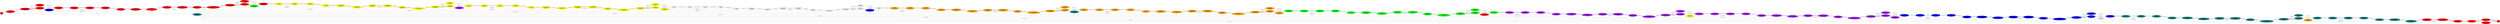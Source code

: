 graph {
rankdir=LR
input[label="input\n0.0ms\n0.0MB", style=filled, fillcolor="red"]
Embedding[label="Embedding\n0.0591255683898925ms\n63.2894140625MB", style=filled, fillcolor="red"]
Interpolation[label="Interpolation\n0.3499838256835937ms\n356.6064453125MB", style=filled, fillcolor="teal"]
layer_0_Layer_Norm_Before[label="layer_0_Layer_Norm_Before\n0.0013888319730758ms\n9.9697265625MB", style=filled, fillcolor="red"]
layer_0_Query[label="layer_0_Query\n0.017407808303833ms\n32.2529296875MB", style=filled, fillcolor="red"]
layer_0_Key[label="layer_0_Key\n0.0174861125946044ms\n22.2529296875MB", style=filled, fillcolor="red"]
layer_0_Value[label="layer_0_Value\n0.0175713920593261ms\n2.2529296875MB", style=filled, fillcolor="blue"]
layer_0_mul[label="layer_0_mul\n0.0886661758422851ms\n498.0MB", style=filled, fillcolor="red"]
layer_0_div[label="layer_0_div\n0.0306631355285644ms\n520.0MB", style=filled, fillcolor="red"]
layer_0_softmax[label="layer_0_softmax\n0.0729486083984375ms\n0.0MB", style=filled, fillcolor="red"]
layer_0_dropout[label="layer_0_dropout\n0.0002360640019178ms\n0.0MB", style=filled, fillcolor="red"]
layer_0_context[label="layer_0_context\n0.071616096496582ms\n20.0MB", style=filled, fillcolor="red"]
layer_0_Self_Attention_Output[label="layer_0_Self_Attention_Output\n0.0174694080352783ms\n2.2529296875MB", style=filled, fillcolor="red"]
layer_0_Residual_Connection_1[label="layer_0_Residual_Connection_1\n0.0009760000109672ms\n0.0MB", style=filled, fillcolor="red"]
layer_0_Layer_Norm_After[label="layer_0_Layer_Norm_After\n0.001277536034584ms\n20.005859375MB", style=filled, fillcolor="red"]
layer_0_Intermediate_Forward[label="layer_0_Intermediate_Forward\n0.0710443801879882ms\n79.01171875MB", style=filled, fillcolor="red"]
layer_0_Output[label="layer_0_Output\n0.0663336944580078ms\n9.0029296875MB", style=filled, fillcolor="red"]
layer_0_add_mid_position_embedding[label="layer_0_add_mid_position_embedding\n0.0011334079504013ms\n0.0MB", style=filled, fillcolor="red"]
layer_1_Layer_Norm_Before[label="layer_1_Layer_Norm_Before\n0.0012726720571517ms\n9.9697265625MB", style=filled, fillcolor="red"]
layer_1_Query[label="layer_1_Query\n0.0173951034545898ms\n2.2529296875MB", style=filled, fillcolor="red"]
layer_1_Key[label="layer_1_Key\n0.0173921928405761ms\n2.2529296875MB", style=filled, fillcolor="red"]
layer_1_Value[label="layer_1_Value\n0.0175674877166748ms\n2.2529296875MB", style=filled, fillcolor="green"]
layer_1_mul[label="layer_1_mul\n0.0886295394897461ms\n520.0MB", style=filled, fillcolor="red"]
layer_1_div[label="layer_1_div\n0.0309485111236572ms\n520.0MB", style=filled, fillcolor="yellow"]
layer_1_softmax[label="layer_1_softmax\n0.0737866897583007ms\n0.0MB", style=filled, fillcolor="yellow"]
layer_1_dropout[label="layer_1_dropout\n0.0002544000148773ms\n0.0MB", style=filled, fillcolor="yellow"]
layer_1_context[label="layer_1_context\n0.0716388778686523ms\n0.0MB", style=filled, fillcolor="yellow"]
layer_1_Self_Attention_Output[label="layer_1_Self_Attention_Output\n0.017569631576538ms\n2.2529296875MB", style=filled, fillcolor="yellow"]
layer_1_Residual_Connection_1[label="layer_1_Residual_Connection_1\n0.0009826560020446ms\n0.0MB", style=filled, fillcolor="yellow"]
layer_1_Layer_Norm_After[label="layer_1_Layer_Norm_After\n0.00129350399971ms\n20.005859375MB", style=filled, fillcolor="yellow"]
layer_1_Intermediate_Forward[label="layer_1_Intermediate_Forward\n0.0713328628540039ms\n79.01171875MB", style=filled, fillcolor="yellow"]
layer_1_Output[label="layer_1_Output\n0.0663014068603515ms\n9.0029296875MB", style=filled, fillcolor="yellow"]
layer_1_add_mid_position_embedding[label="layer_1_add_mid_position_embedding\n0.0010042560100555ms\n0.0MB", style=filled, fillcolor="yellow"]
layer_2_Layer_Norm_Before[label="layer_2_Layer_Norm_Before\n0.0012788800001144ms\n9.9697265625MB", style=filled, fillcolor="yellow"]
layer_2_Query[label="layer_2_Query\n0.0174085445404052ms\n2.2529296875MB", style=filled, fillcolor="yellow"]
layer_2_Key[label="layer_2_Key\n0.0174292163848876ms\n2.2529296875MB", style=filled, fillcolor="yellow"]
layer_2_Value[label="layer_2_Value\n0.0176383686065673ms\n2.2529296875MB", style=filled, fillcolor="purple"]
layer_2_mul[label="layer_2_mul\n0.0887524795532226ms\n520.0MB", style=filled, fillcolor="yellow"]
layer_2_div[label="layer_2_div\n0.0306796169281005ms\n520.0MB", style=filled, fillcolor="yellow"]
layer_2_softmax[label="layer_2_softmax\n0.0785274276733398ms\n0.0MB", style=filled, fillcolor="yellow"]
layer_2_dropout[label="layer_2_dropout\n0.0002184000015258ms\n0.0MB", style=filled, fillcolor="yellow"]
layer_2_context[label="layer_2_context\n0.0714793243408203ms\n0.0MB", style=filled, fillcolor="yellow"]
layer_2_Self_Attention_Output[label="layer_2_Self_Attention_Output\n0.0174848957061767ms\n2.2529296875MB", style=filled, fillcolor="yellow"]
layer_2_Residual_Connection_1[label="layer_2_Residual_Connection_1\n0.0009009919762611ms\n0.0MB", style=filled, fillcolor="yellow"]
layer_2_Layer_Norm_After[label="layer_2_Layer_Norm_After\n0.001293280005455ms\n20.005859375MB", style=filled, fillcolor="yellow"]
layer_2_Intermediate_Forward[label="layer_2_Intermediate_Forward\n0.0711373748779296ms\n79.01171875MB", style=filled, fillcolor="yellow"]
layer_2_Output[label="layer_2_Output\n0.0665122528076171ms\n9.0029296875MB", style=filled, fillcolor="yellow"]
layer_2_add_mid_position_embedding[label="layer_2_add_mid_position_embedding\n0.0010370880365371ms\n0.0MB", style=filled, fillcolor="yellow"]
layer_3_Layer_Norm_Before[label="layer_3_Layer_Norm_Before\n0.0012692799568176ms\n9.9697265625MB", style=filled, fillcolor="yellow"]
layer_3_Query[label="layer_3_Query\n0.0174040641784667ms\n2.2529296875MB", style=filled, fillcolor="yellow"]
layer_3_Key[label="layer_3_Key\n0.0172205448150634ms\n2.2529296875MB", style=filled, fillcolor="yellow"]
layer_3_Value[label="layer_3_Value\n0.0174156799316406ms\n2.2529296875MB", style=filled, fillcolor="yellow"]
layer_3_mul[label="layer_3_mul\n0.0886342086791992ms\n520.0MB", style=filled, fillcolor="white"]
layer_3_div[label="layer_3_div\n0.0307881603240966ms\n520.0MB", style=filled, fillcolor="white"]
layer_3_softmax[label="layer_3_softmax\n0.0733571166992187ms\n0.0MB", style=filled, fillcolor="white"]
layer_3_dropout[label="layer_3_dropout\n0.0002348800003528ms\n0.0MB", style=filled, fillcolor="white"]
layer_3_context[label="layer_3_context\n0.0716192626953125ms\n0.0MB", style=filled, fillcolor="white"]
layer_3_Self_Attention_Output[label="layer_3_Self_Attention_Output\n0.017538272857666ms\n2.2529296875MB", style=filled, fillcolor="white"]
layer_3_Residual_Connection_1[label="layer_3_Residual_Connection_1\n0.0009889280200004ms\n0.0MB", style=filled, fillcolor="white"]
layer_3_Layer_Norm_After[label="layer_3_Layer_Norm_After\n0.0013086719512939ms\n20.005859375MB", style=filled, fillcolor="white"]
layer_3_Intermediate_Forward[label="layer_3_Intermediate_Forward\n0.0710487060546875ms\n79.01171875MB", style=filled, fillcolor="white"]
layer_3_Output[label="layer_3_Output\n0.0662656936645507ms\n9.0029296875MB", style=filled, fillcolor="white"]
layer_3_add_mid_position_embedding[label="layer_3_add_mid_position_embedding\n0.001039999961853ms\n0.0MB", style=filled, fillcolor="white"]
layer_4_Layer_Norm_Before[label="layer_4_Layer_Norm_Before\n0.0012862720489501ms\n9.9697265625MB", style=filled, fillcolor="white"]
layer_4_Query[label="layer_4_Query\n0.0173891525268554ms\n2.2529296875MB", style=filled, fillcolor="white"]
layer_4_Key[label="layer_4_Key\n0.0173964481353759ms\n2.2529296875MB", style=filled, fillcolor="white"]
layer_4_Value[label="layer_4_Value\n0.0173896312713623ms\n2.2529296875MB", style=filled, fillcolor="blue"]
layer_4_mul[label="layer_4_mul\n0.088764892578125ms\n520.0MB", style=filled, fillcolor="white"]
layer_4_div[label="layer_4_div\n0.0306451511383056ms\n520.0MB", style=filled, fillcolor="orange"]
layer_4_softmax[label="layer_4_softmax\n0.0729085083007812ms\n0.0MB", style=filled, fillcolor="orange"]
layer_4_dropout[label="layer_4_dropout\n0.0001874559968709ms\n0.0MB", style=filled, fillcolor="orange"]
layer_4_context[label="layer_4_context\n0.0715633926391601ms\n0.0MB", style=filled, fillcolor="orange"]
layer_4_Self_Attention_Output[label="layer_4_Self_Attention_Output\n0.0175210247039794ms\n2.2529296875MB", style=filled, fillcolor="orange"]
layer_4_Residual_Connection_1[label="layer_4_Residual_Connection_1\n0.0009621120095252ms\n0.0MB", style=filled, fillcolor="orange"]
layer_4_Layer_Norm_After[label="layer_4_Layer_Norm_After\n0.0012637439966201ms\n20.005859375MB", style=filled, fillcolor="orange"]
layer_4_Intermediate_Forward[label="layer_4_Intermediate_Forward\n0.0711231689453125ms\n79.01171875MB", style=filled, fillcolor="orange"]
layer_4_Output[label="layer_4_Output\n0.065787010192871ms\n9.0029296875MB", style=filled, fillcolor="orange"]
layer_4_add_mid_position_embedding[label="layer_4_add_mid_position_embedding\n0.0010470720529556ms\n0.0MB", style=filled, fillcolor="orange"]
layer_5_Layer_Norm_Before[label="layer_5_Layer_Norm_Before\n0.0012780159711837ms\n9.9697265625MB", style=filled, fillcolor="orange"]
layer_5_Query[label="layer_5_Query\n0.0173911991119384ms\n2.2529296875MB", style=filled, fillcolor="orange"]
layer_5_Key[label="layer_5_Key\n0.0174063682556152ms\n2.2529296875MB", style=filled, fillcolor="orange"]
layer_5_Value[label="layer_5_Value\n0.0174074554443359ms\n2.2529296875MB", style=filled, fillcolor="teal"]
layer_5_mul[label="layer_5_mul\n0.0888259201049804ms\n520.0MB", style=filled, fillcolor="orange"]
layer_5_div[label="layer_5_div\n0.0307910404205322ms\n520.0MB", style=filled, fillcolor="orange"]
layer_5_softmax[label="layer_5_softmax\n0.0728910369873046ms\n0.0MB", style=filled, fillcolor="orange"]
layer_5_dropout[label="layer_5_dropout\n0.0001786240041255ms\n0.0MB", style=filled, fillcolor="orange"]
layer_5_context[label="layer_5_context\n0.071508445739746ms\n0.0MB", style=filled, fillcolor="orange"]
layer_5_Self_Attention_Output[label="layer_5_Self_Attention_Output\n0.0175206089019775ms\n2.2529296875MB", style=filled, fillcolor="orange"]
layer_5_Residual_Connection_1[label="layer_5_Residual_Connection_1\n0.0009724479913711ms\n0.0MB", style=filled, fillcolor="orange"]
layer_5_Layer_Norm_After[label="layer_5_Layer_Norm_After\n0.0013526400327682ms\n20.005859375MB", style=filled, fillcolor="orange"]
layer_5_Intermediate_Forward[label="layer_5_Intermediate_Forward\n0.0711912612915039ms\n79.01171875MB", style=filled, fillcolor="orange"]
layer_5_Output[label="layer_5_Output\n0.0666375350952148ms\n9.0029296875MB", style=filled, fillcolor="orange"]
layer_5_add_mid_position_embedding[label="layer_5_add_mid_position_embedding\n0.0010489599704742ms\n0.0MB", style=filled, fillcolor="orange"]
layer_6_Layer_Norm_Before[label="layer_6_Layer_Norm_Before\n0.0012954239845275ms\n9.9697265625MB", style=filled, fillcolor="orange"]
layer_6_Query[label="layer_6_Query\n0.0172363529205322ms\n2.2529296875MB", style=filled, fillcolor="orange"]
layer_6_Key[label="layer_6_Key\n0.0174363842010498ms\n2.2529296875MB", style=filled, fillcolor="orange"]
layer_6_Value[label="layer_6_Value\n0.0174519996643066ms\n2.2529296875MB", style=filled, fillcolor="orange"]
layer_6_mul[label="layer_6_mul\n0.0887777633666992ms\n520.0MB", style=filled, fillcolor="green"]
layer_6_div[label="layer_6_div\n0.0307030086517333ms\n520.0MB", style=filled, fillcolor="green"]
layer_6_softmax[label="layer_6_softmax\n0.0728835525512695ms\n0.0MB", style=filled, fillcolor="green"]
layer_6_dropout[label="layer_6_dropout\n0.0002029760032892ms\n0.0MB", style=filled, fillcolor="green"]
layer_6_context[label="layer_6_context\n0.0715163192749023ms\n0.0MB", style=filled, fillcolor="green"]
layer_6_Self_Attention_Output[label="layer_6_Self_Attention_Output\n0.0174826889038085ms\n2.2529296875MB", style=filled, fillcolor="green"]
layer_6_Residual_Connection_1[label="layer_6_Residual_Connection_1\n0.0009808639883995ms\n0.0MB", style=filled, fillcolor="green"]
layer_6_Layer_Norm_After[label="layer_6_Layer_Norm_After\n0.0013253760337829ms\n20.005859375MB", style=filled, fillcolor="green"]
layer_6_Intermediate_Forward[label="layer_6_Intermediate_Forward\n0.0711700820922851ms\n79.01171875MB", style=filled, fillcolor="green"]
layer_6_Output[label="layer_6_Output\n0.0664022064208984ms\n9.0029296875MB", style=filled, fillcolor="green"]
layer_6_add_mid_position_embedding[label="layer_6_add_mid_position_embedding\n0.0010468480587005ms\n0.0MB", style=filled, fillcolor="green"]
layer_7_Layer_Norm_Before[label="layer_7_Layer_Norm_Before\n0.001604640007019ms\n9.9697265625MB", style=filled, fillcolor="green"]
layer_7_Query[label="layer_7_Query\n0.0174402561187744ms\n2.2529296875MB", style=filled, fillcolor="green"]
layer_7_Key[label="layer_7_Key\n0.0172628154754638ms\n2.2529296875MB", style=filled, fillcolor="green"]
layer_7_Value[label="layer_7_Value\n0.0174209594726562ms\n2.2529296875MB", style=filled, fillcolor="red"]
layer_7_mul[label="layer_7_mul\n0.0886321258544921ms\n520.0MB", style=filled, fillcolor="green"]
layer_7_div[label="layer_7_div\n0.0307011833190917ms\n520.0MB", style=filled, fillcolor="purple"]
layer_7_softmax[label="layer_7_softmax\n0.0728968658447265ms\n0.0MB", style=filled, fillcolor="purple"]
layer_7_dropout[label="layer_7_dropout\n0.0001731519997119ms\n0.0MB", style=filled, fillcolor="purple"]
layer_7_context[label="layer_7_context\n0.0711885452270507ms\n0.0MB", style=filled, fillcolor="purple"]
layer_7_Self_Attention_Output[label="layer_7_Self_Attention_Output\n0.0175196475982666ms\n2.2529296875MB", style=filled, fillcolor="purple"]
layer_7_Residual_Connection_1[label="layer_7_Residual_Connection_1\n0.0010215359926223ms\n0.0MB", style=filled, fillcolor="purple"]
layer_7_Layer_Norm_After[label="layer_7_Layer_Norm_After\n0.0012959040403366ms\n20.005859375MB", style=filled, fillcolor="purple"]
layer_7_Intermediate_Forward[label="layer_7_Intermediate_Forward\n0.0710116806030273ms\n79.01171875MB", style=filled, fillcolor="purple"]
layer_7_Output[label="layer_7_Output\n0.0668047714233398ms\n9.0029296875MB", style=filled, fillcolor="purple"]
layer_7_add_mid_position_embedding[label="layer_7_add_mid_position_embedding\n0.0011269760131835ms\n0.0MB", style=filled, fillcolor="purple"]
layer_8_Layer_Norm_Before[label="layer_8_Layer_Norm_Before\n0.0013214399814605ms\n9.9697265625MB", style=filled, fillcolor="purple"]
layer_8_Query[label="layer_8_Query\n0.0174694728851318ms\n2.2529296875MB", style=filled, fillcolor="purple"]
layer_8_Key[label="layer_8_Key\n0.0175136966705322ms\n2.2529296875MB", style=filled, fillcolor="purple"]
layer_8_Value[label="layer_8_Value\n0.0174400005340576ms\n2.2529296875MB", style=filled, fillcolor="yellow"]
layer_8_mul[label="layer_8_mul\n0.0887874221801757ms\n520.0MB", style=filled, fillcolor="purple"]
layer_8_div[label="layer_8_div\n0.0306887035369873ms\n520.0MB", style=filled, fillcolor="purple"]
layer_8_softmax[label="layer_8_softmax\n0.0730629119873046ms\n0.0MB", style=filled, fillcolor="purple"]
layer_8_dropout[label="layer_8_dropout\n0.0002225600033998ms\n0.0MB", style=filled, fillcolor="purple"]
layer_8_context[label="layer_8_context\n0.0711407699584961ms\n0.0MB", style=filled, fillcolor="purple"]
layer_8_Self_Attention_Output[label="layer_8_Self_Attention_Output\n0.0179445762634277ms\n2.2529296875MB", style=filled, fillcolor="purple"]
layer_8_Residual_Connection_1[label="layer_8_Residual_Connection_1\n0.0009040319919586ms\n0.0MB", style=filled, fillcolor="purple"]
layer_8_Layer_Norm_After[label="layer_8_Layer_Norm_After\n0.0013256319761276ms\n20.005859375MB", style=filled, fillcolor="purple"]
layer_8_Intermediate_Forward[label="layer_8_Intermediate_Forward\n0.0710786895751953ms\n79.01171875MB", style=filled, fillcolor="purple"]
layer_8_Output[label="layer_8_Output\n0.0665205154418945ms\n9.0029296875MB", style=filled, fillcolor="purple"]
layer_8_add_mid_position_embedding[label="layer_8_add_mid_position_embedding\n0.0010341119766235ms\n0.0MB", style=filled, fillcolor="purple"]
layer_9_Layer_Norm_Before[label="layer_9_Layer_Norm_Before\n0.0012750079631805ms\n9.9697265625MB", style=filled, fillcolor="purple"]
layer_9_Query[label="layer_9_Query\n0.0173704967498779ms\n2.2529296875MB", style=filled, fillcolor="purple"]
layer_9_Key[label="layer_9_Key\n0.0174021434783935ms\n2.2529296875MB", style=filled, fillcolor="purple"]
layer_9_Value[label="layer_9_Value\n0.0173826885223388ms\n2.2529296875MB", style=filled, fillcolor="purple"]
layer_9_mul[label="layer_9_mul\n0.0886345291137695ms\n520.0MB", style=filled, fillcolor="blue"]
layer_9_div[label="layer_9_div\n0.0308218555450439ms\n520.0MB", style=filled, fillcolor="blue"]
layer_9_softmax[label="layer_9_softmax\n0.0734441299438476ms\n0.0MB", style=filled, fillcolor="blue"]
layer_9_dropout[label="layer_9_dropout\n0.0001806720048189ms\n0.0MB", style=filled, fillcolor="blue"]
layer_9_context[label="layer_9_context\n0.0713022384643554ms\n0.0MB", style=filled, fillcolor="blue"]
layer_9_Self_Attention_Output[label="layer_9_Self_Attention_Output\n0.0174767036437988ms\n2.2529296875MB", style=filled, fillcolor="blue"]
layer_9_Residual_Connection_1[label="layer_9_Residual_Connection_1\n0.0009710720181465ms\n0.0MB", style=filled, fillcolor="blue"]
layer_9_Layer_Norm_After[label="layer_9_Layer_Norm_After\n0.0013048000335693ms\n20.005859375MB", style=filled, fillcolor="blue"]
layer_9_Intermediate_Forward[label="layer_9_Intermediate_Forward\n0.0711007690429687ms\n79.01171875MB", style=filled, fillcolor="blue"]
layer_9_Output[label="layer_9_Output\n0.0665161590576172ms\n9.0029296875MB", style=filled, fillcolor="blue"]
layer_9_add_mid_position_embedding[label="layer_9_add_mid_position_embedding\n0.0010266239643096ms\n0.0MB", style=filled, fillcolor="blue"]
layer_10_Layer_Norm_Before[label="layer_10_Layer_Norm_Before\n0.0012816640138626ms\n9.9697265625MB", style=filled, fillcolor="blue"]
layer_10_Query[label="layer_10_Query\n0.0173717765808105ms\n2.2529296875MB", style=filled, fillcolor="blue"]
layer_10_Key[label="layer_10_Key\n0.01721187210083ms\n2.2529296875MB", style=filled, fillcolor="blue"]
layer_10_Value[label="layer_10_Value\n0.0174043197631835ms\n2.2529296875MB", style=filled, fillcolor="white"]
layer_10_mul[label="layer_10_mul\n0.0886415328979492ms\n520.0MB", style=filled, fillcolor="blue"]
layer_10_div[label="layer_10_div\n0.0307349128723144ms\n520.0MB", style=filled, fillcolor="teal"]
layer_10_softmax[label="layer_10_softmax\n0.074014045715332ms\n0.0MB", style=filled, fillcolor="teal"]
layer_10_dropout[label="layer_10_dropout\n0.0002464320063591ms\n0.0MB", style=filled, fillcolor="teal"]
layer_10_context[label="layer_10_context\n0.0716263351440429ms\n0.0MB", style=filled, fillcolor="teal"]
layer_10_Self_Attention_Output[label="layer_10_Self_Attention_Output\n0.0175601272583007ms\n2.2529296875MB", style=filled, fillcolor="teal"]
layer_10_Residual_Connection_1[label="layer_10_Residual_Connection_1\n0.0009846079945564ms\n0.0MB", style=filled, fillcolor="teal"]
layer_10_Layer_Norm_After[label="layer_10_Layer_Norm_After\n0.0013370239734649ms\n20.005859375MB", style=filled, fillcolor="teal"]
layer_10_Intermediate_Forward[label="layer_10_Intermediate_Forward\n0.0710887985229492ms\n79.01171875MB", style=filled, fillcolor="teal"]
layer_10_Output[label="layer_10_Output\n0.0663883514404296ms\n9.0029296875MB", style=filled, fillcolor="teal"]
layer_10_add_mid_position_embedding[label="layer_10_add_mid_position_embedding\n0.0010072319507598ms\n0.0MB", style=filled, fillcolor="teal"]
layer_11_Layer_Norm_Before[label="layer_11_Layer_Norm_Before\n0.001291039943695ms\n9.9697265625MB", style=filled, fillcolor="teal"]
layer_11_Query[label="layer_11_Query\n0.0174762554168701ms\n2.2529296875MB", style=filled, fillcolor="teal"]
layer_11_Key[label="layer_11_Key\n0.0173999671936035ms\n2.2529296875MB", style=filled, fillcolor="teal"]
layer_11_Value[label="layer_11_Value\n0.0173504314422607ms\n2.2529296875MB", style=filled, fillcolor="orange"]
layer_11_mul[label="layer_11_mul\n0.088682014465332ms\n520.0MB", style=filled, fillcolor="teal"]
layer_11_div[label="layer_11_div\n0.0306139202117919ms\n520.0MB", style=filled, fillcolor="teal"]
layer_11_softmax[label="layer_11_softmax\n0.0728763198852539ms\n0.0MB", style=filled, fillcolor="teal"]
layer_11_dropout[label="layer_11_dropout\n0.0002099200040102ms\n0.0MB", style=filled, fillcolor="teal"]
layer_11_context[label="layer_11_context\n0.0715227508544921ms\n0.0MB", style=filled, fillcolor="teal"]
layer_11_Self_Attention_Output[label="layer_11_Self_Attention_Output\n0.0178749122619628ms\n2.2529296875MB", style=filled, fillcolor="teal"]
layer_11_Residual_Connection_1[label="layer_11_Residual_Connection_1\n0.0008956159949302ms\n0.0MB", style=filled, fillcolor="teal"]
layer_11_Layer_Norm_After[label="layer_11_Layer_Norm_After\n0.0013120959997177ms\n20.005859375MB", style=filled, fillcolor="red"]
layer_11_Intermediate_Forward[label="layer_11_Intermediate_Forward\n0.0709901428222656ms\n79.01171875MB", style=filled, fillcolor="red"]
layer_11_Output[label="layer_11_Output\n0.0656722259521484ms\n9.0029296875MB", style=filled, fillcolor="red"]
Layer_Norm[label="Layer_Norm\n0.0013257600069046ms\n0.0MB", style=filled, fillcolor="red"]
Class_Labels_Classifier[label="Class_Labels_Classifier\n0.0020419840812683ms\n4.7757415771484375MB", style=filled, fillcolor="red"]
Box_Predictor[label="Box_Predictor\n0.0018666559457778ms\n4.517593383789063MB", style=filled, fillcolor="red"]
output[label="output\n0.0ms\n0.0MB", style=filled, fillcolor="red"]
input -- Embedding[label="9.76MB"];
input -- Interpolation[label="9.76MB"];
Embedding -- layer_0_Layer_Norm_Before[label="9.9638671875MB"];
layer_0_Layer_Norm_Before -- layer_0_Query[label="9.9638671875MB"];
layer_0_Layer_Norm_Before -- layer_0_Key[label="9.9638671875MB"];
layer_0_Layer_Norm_Before -- layer_0_Value[label="9.9638671875MB"];
layer_0_Query -- layer_0_mul[label="9.9638671875MB"];
layer_0_Key -- layer_0_mul[label="9.9638671875MB"];
layer_0_mul -- layer_0_div[label="529.4861297607422MB"];
layer_0_div -- layer_0_softmax[label="529.4861297607422MB"];
layer_0_softmax -- layer_0_dropout[label="529.4861297607422MB"];
layer_0_dropout -- layer_0_context[label="529.4861297607422MB"];
layer_0_Value -- layer_0_context[label="9.9638671875MB"];
layer_0_context -- layer_0_Self_Attention_Output[label="9.9638671875MB"];
layer_0_Self_Attention_Output -- layer_0_Residual_Connection_1[label="9.9638671875MB"];
Embedding -- layer_0_Residual_Connection_1[label="9.9638671875MB"];
layer_0_Residual_Connection_1 -- layer_0_Layer_Norm_After[label="9.9638671875MB"];
layer_0_Layer_Norm_After -- layer_0_Intermediate_Forward[label="9.9638671875MB"];
layer_0_Intermediate_Forward -- layer_0_Output[label="39.85546875MB"];
layer_0_Residual_Connection_1 -- layer_0_Output[label="9.9638671875MB"];
layer_0_Output -- layer_0_add_mid_position_embedding[label="9.9638671875MB"];
Interpolation -- layer_0_add_mid_position_embedding[label="9.9638671875MB"];
layer_0_add_mid_position_embedding -- layer_1_Layer_Norm_Before[label="9.9638671875MB"];
layer_1_Layer_Norm_Before -- layer_1_Query[label="9.9638671875MB"];
layer_1_Layer_Norm_Before -- layer_1_Key[label="9.9638671875MB"];
layer_1_Layer_Norm_Before -- layer_1_Value[label="9.9638671875MB"];
layer_1_Query -- layer_1_mul[label="9.9638671875MB"];
layer_1_Key -- layer_1_mul[label="9.9638671875MB"];
layer_1_mul -- layer_1_div[label="529.4861297607422MB"];
layer_1_div -- layer_1_softmax[label="529.4861297607422MB"];
layer_1_softmax -- layer_1_dropout[label="529.4861297607422MB"];
layer_1_dropout -- layer_1_context[label="529.4861297607422MB"];
layer_1_Value -- layer_1_context[label="9.9638671875MB"];
layer_1_context -- layer_1_Self_Attention_Output[label="9.9638671875MB"];
layer_1_Self_Attention_Output -- layer_1_Residual_Connection_1[label="9.9638671875MB"];
layer_0_add_mid_position_embedding -- layer_1_Residual_Connection_1[label="9.9638671875MB"];
layer_1_Residual_Connection_1 -- layer_1_Layer_Norm_After[label="9.9638671875MB"];
layer_1_Layer_Norm_After -- layer_1_Intermediate_Forward[label="9.9638671875MB"];
layer_1_Intermediate_Forward -- layer_1_Output[label="39.85546875MB"];
layer_1_Residual_Connection_1 -- layer_1_Output[label="9.9638671875MB"];
layer_1_Output -- layer_1_add_mid_position_embedding[label="9.9638671875MB"];
Interpolation -- layer_1_add_mid_position_embedding[label="9.9638671875MB"];
layer_1_add_mid_position_embedding -- layer_2_Layer_Norm_Before[label="9.9638671875MB"];
layer_2_Layer_Norm_Before -- layer_2_Query[label="9.9638671875MB"];
layer_2_Layer_Norm_Before -- layer_2_Key[label="9.9638671875MB"];
layer_2_Layer_Norm_Before -- layer_2_Value[label="9.9638671875MB"];
layer_2_Query -- layer_2_mul[label="9.9638671875MB"];
layer_2_Key -- layer_2_mul[label="9.9638671875MB"];
layer_2_mul -- layer_2_div[label="529.4861297607422MB"];
layer_2_div -- layer_2_softmax[label="529.4861297607422MB"];
layer_2_softmax -- layer_2_dropout[label="529.4861297607422MB"];
layer_2_dropout -- layer_2_context[label="529.4861297607422MB"];
layer_2_Value -- layer_2_context[label="9.9638671875MB"];
layer_2_context -- layer_2_Self_Attention_Output[label="9.9638671875MB"];
layer_2_Self_Attention_Output -- layer_2_Residual_Connection_1[label="9.9638671875MB"];
layer_1_add_mid_position_embedding -- layer_2_Residual_Connection_1[label="9.9638671875MB"];
layer_2_Residual_Connection_1 -- layer_2_Layer_Norm_After[label="9.9638671875MB"];
layer_2_Layer_Norm_After -- layer_2_Intermediate_Forward[label="9.9638671875MB"];
layer_2_Intermediate_Forward -- layer_2_Output[label="39.85546875MB"];
layer_2_Residual_Connection_1 -- layer_2_Output[label="9.9638671875MB"];
layer_2_Output -- layer_2_add_mid_position_embedding[label="9.9638671875MB"];
Interpolation -- layer_2_add_mid_position_embedding[label="9.9638671875MB"];
layer_2_add_mid_position_embedding -- layer_3_Layer_Norm_Before[label="9.9638671875MB"];
layer_3_Layer_Norm_Before -- layer_3_Query[label="9.9638671875MB"];
layer_3_Layer_Norm_Before -- layer_3_Key[label="9.9638671875MB"];
layer_3_Layer_Norm_Before -- layer_3_Value[label="9.9638671875MB"];
layer_3_Query -- layer_3_mul[label="9.9638671875MB"];
layer_3_Key -- layer_3_mul[label="9.9638671875MB"];
layer_3_mul -- layer_3_div[label="529.4861297607422MB"];
layer_3_div -- layer_3_softmax[label="529.4861297607422MB"];
layer_3_softmax -- layer_3_dropout[label="529.4861297607422MB"];
layer_3_dropout -- layer_3_context[label="529.4861297607422MB"];
layer_3_Value -- layer_3_context[label="9.9638671875MB"];
layer_3_context -- layer_3_Self_Attention_Output[label="9.9638671875MB"];
layer_3_Self_Attention_Output -- layer_3_Residual_Connection_1[label="9.9638671875MB"];
layer_2_add_mid_position_embedding -- layer_3_Residual_Connection_1[label="9.9638671875MB"];
layer_3_Residual_Connection_1 -- layer_3_Layer_Norm_After[label="9.9638671875MB"];
layer_3_Layer_Norm_After -- layer_3_Intermediate_Forward[label="9.9638671875MB"];
layer_3_Intermediate_Forward -- layer_3_Output[label="39.85546875MB"];
layer_3_Residual_Connection_1 -- layer_3_Output[label="9.9638671875MB"];
layer_3_Output -- layer_3_add_mid_position_embedding[label="9.9638671875MB"];
Interpolation -- layer_3_add_mid_position_embedding[label="9.9638671875MB"];
layer_3_add_mid_position_embedding -- layer_4_Layer_Norm_Before[label="9.9638671875MB"];
layer_4_Layer_Norm_Before -- layer_4_Query[label="9.9638671875MB"];
layer_4_Layer_Norm_Before -- layer_4_Key[label="9.9638671875MB"];
layer_4_Layer_Norm_Before -- layer_4_Value[label="9.9638671875MB"];
layer_4_Query -- layer_4_mul[label="9.9638671875MB"];
layer_4_Key -- layer_4_mul[label="9.9638671875MB"];
layer_4_mul -- layer_4_div[label="529.4861297607422MB"];
layer_4_div -- layer_4_softmax[label="529.4861297607422MB"];
layer_4_softmax -- layer_4_dropout[label="529.4861297607422MB"];
layer_4_dropout -- layer_4_context[label="529.4861297607422MB"];
layer_4_Value -- layer_4_context[label="9.9638671875MB"];
layer_4_context -- layer_4_Self_Attention_Output[label="9.9638671875MB"];
layer_4_Self_Attention_Output -- layer_4_Residual_Connection_1[label="9.9638671875MB"];
layer_3_add_mid_position_embedding -- layer_4_Residual_Connection_1[label="9.9638671875MB"];
layer_4_Residual_Connection_1 -- layer_4_Layer_Norm_After[label="9.9638671875MB"];
layer_4_Layer_Norm_After -- layer_4_Intermediate_Forward[label="9.9638671875MB"];
layer_4_Intermediate_Forward -- layer_4_Output[label="39.85546875MB"];
layer_4_Residual_Connection_1 -- layer_4_Output[label="9.9638671875MB"];
layer_4_Output -- layer_4_add_mid_position_embedding[label="9.9638671875MB"];
Interpolation -- layer_4_add_mid_position_embedding[label="9.9638671875MB"];
layer_4_add_mid_position_embedding -- layer_5_Layer_Norm_Before[label="9.9638671875MB"];
layer_5_Layer_Norm_Before -- layer_5_Query[label="9.9638671875MB"];
layer_5_Layer_Norm_Before -- layer_5_Key[label="9.9638671875MB"];
layer_5_Layer_Norm_Before -- layer_5_Value[label="9.9638671875MB"];
layer_5_Query -- layer_5_mul[label="9.9638671875MB"];
layer_5_Key -- layer_5_mul[label="9.9638671875MB"];
layer_5_mul -- layer_5_div[label="529.4861297607422MB"];
layer_5_div -- layer_5_softmax[label="529.4861297607422MB"];
layer_5_softmax -- layer_5_dropout[label="529.4861297607422MB"];
layer_5_dropout -- layer_5_context[label="529.4861297607422MB"];
layer_5_Value -- layer_5_context[label="9.9638671875MB"];
layer_5_context -- layer_5_Self_Attention_Output[label="9.9638671875MB"];
layer_5_Self_Attention_Output -- layer_5_Residual_Connection_1[label="9.9638671875MB"];
layer_4_add_mid_position_embedding -- layer_5_Residual_Connection_1[label="9.9638671875MB"];
layer_5_Residual_Connection_1 -- layer_5_Layer_Norm_After[label="9.9638671875MB"];
layer_5_Layer_Norm_After -- layer_5_Intermediate_Forward[label="9.9638671875MB"];
layer_5_Intermediate_Forward -- layer_5_Output[label="39.85546875MB"];
layer_5_Residual_Connection_1 -- layer_5_Output[label="9.9638671875MB"];
layer_5_Output -- layer_5_add_mid_position_embedding[label="9.9638671875MB"];
Interpolation -- layer_5_add_mid_position_embedding[label="9.9638671875MB"];
layer_5_add_mid_position_embedding -- layer_6_Layer_Norm_Before[label="9.9638671875MB"];
layer_6_Layer_Norm_Before -- layer_6_Query[label="9.9638671875MB"];
layer_6_Layer_Norm_Before -- layer_6_Key[label="9.9638671875MB"];
layer_6_Layer_Norm_Before -- layer_6_Value[label="9.9638671875MB"];
layer_6_Query -- layer_6_mul[label="9.9638671875MB"];
layer_6_Key -- layer_6_mul[label="9.9638671875MB"];
layer_6_mul -- layer_6_div[label="529.4861297607422MB"];
layer_6_div -- layer_6_softmax[label="529.4861297607422MB"];
layer_6_softmax -- layer_6_dropout[label="529.4861297607422MB"];
layer_6_dropout -- layer_6_context[label="529.4861297607422MB"];
layer_6_Value -- layer_6_context[label="9.9638671875MB"];
layer_6_context -- layer_6_Self_Attention_Output[label="9.9638671875MB"];
layer_6_Self_Attention_Output -- layer_6_Residual_Connection_1[label="9.9638671875MB"];
layer_5_add_mid_position_embedding -- layer_6_Residual_Connection_1[label="9.9638671875MB"];
layer_6_Residual_Connection_1 -- layer_6_Layer_Norm_After[label="9.9638671875MB"];
layer_6_Layer_Norm_After -- layer_6_Intermediate_Forward[label="9.9638671875MB"];
layer_6_Intermediate_Forward -- layer_6_Output[label="39.85546875MB"];
layer_6_Residual_Connection_1 -- layer_6_Output[label="9.9638671875MB"];
layer_6_Output -- layer_6_add_mid_position_embedding[label="9.9638671875MB"];
Interpolation -- layer_6_add_mid_position_embedding[label="9.9638671875MB"];
layer_6_add_mid_position_embedding -- layer_7_Layer_Norm_Before[label="9.9638671875MB"];
layer_7_Layer_Norm_Before -- layer_7_Query[label="9.9638671875MB"];
layer_7_Layer_Norm_Before -- layer_7_Key[label="9.9638671875MB"];
layer_7_Layer_Norm_Before -- layer_7_Value[label="9.9638671875MB"];
layer_7_Query -- layer_7_mul[label="9.9638671875MB"];
layer_7_Key -- layer_7_mul[label="9.9638671875MB"];
layer_7_mul -- layer_7_div[label="529.4861297607422MB"];
layer_7_div -- layer_7_softmax[label="529.4861297607422MB"];
layer_7_softmax -- layer_7_dropout[label="529.4861297607422MB"];
layer_7_dropout -- layer_7_context[label="529.4861297607422MB"];
layer_7_Value -- layer_7_context[label="9.9638671875MB"];
layer_7_context -- layer_7_Self_Attention_Output[label="9.9638671875MB"];
layer_7_Self_Attention_Output -- layer_7_Residual_Connection_1[label="9.9638671875MB"];
layer_6_add_mid_position_embedding -- layer_7_Residual_Connection_1[label="9.9638671875MB"];
layer_7_Residual_Connection_1 -- layer_7_Layer_Norm_After[label="9.9638671875MB"];
layer_7_Layer_Norm_After -- layer_7_Intermediate_Forward[label="9.9638671875MB"];
layer_7_Intermediate_Forward -- layer_7_Output[label="39.85546875MB"];
layer_7_Residual_Connection_1 -- layer_7_Output[label="9.9638671875MB"];
layer_7_Output -- layer_7_add_mid_position_embedding[label="9.9638671875MB"];
Interpolation -- layer_7_add_mid_position_embedding[label="9.9638671875MB"];
layer_7_add_mid_position_embedding -- layer_8_Layer_Norm_Before[label="9.9638671875MB"];
layer_8_Layer_Norm_Before -- layer_8_Query[label="9.9638671875MB"];
layer_8_Layer_Norm_Before -- layer_8_Key[label="9.9638671875MB"];
layer_8_Layer_Norm_Before -- layer_8_Value[label="9.9638671875MB"];
layer_8_Query -- layer_8_mul[label="9.9638671875MB"];
layer_8_Key -- layer_8_mul[label="9.9638671875MB"];
layer_8_mul -- layer_8_div[label="529.4861297607422MB"];
layer_8_div -- layer_8_softmax[label="529.4861297607422MB"];
layer_8_softmax -- layer_8_dropout[label="529.4861297607422MB"];
layer_8_dropout -- layer_8_context[label="529.4861297607422MB"];
layer_8_Value -- layer_8_context[label="9.9638671875MB"];
layer_8_context -- layer_8_Self_Attention_Output[label="9.9638671875MB"];
layer_8_Self_Attention_Output -- layer_8_Residual_Connection_1[label="9.9638671875MB"];
layer_7_add_mid_position_embedding -- layer_8_Residual_Connection_1[label="9.9638671875MB"];
layer_8_Residual_Connection_1 -- layer_8_Layer_Norm_After[label="9.9638671875MB"];
layer_8_Layer_Norm_After -- layer_8_Intermediate_Forward[label="9.9638671875MB"];
layer_8_Intermediate_Forward -- layer_8_Output[label="39.85546875MB"];
layer_8_Residual_Connection_1 -- layer_8_Output[label="9.9638671875MB"];
layer_8_Output -- layer_8_add_mid_position_embedding[label="9.9638671875MB"];
Interpolation -- layer_8_add_mid_position_embedding[label="9.9638671875MB"];
layer_8_add_mid_position_embedding -- layer_9_Layer_Norm_Before[label="9.9638671875MB"];
layer_9_Layer_Norm_Before -- layer_9_Query[label="9.9638671875MB"];
layer_9_Layer_Norm_Before -- layer_9_Key[label="9.9638671875MB"];
layer_9_Layer_Norm_Before -- layer_9_Value[label="9.9638671875MB"];
layer_9_Query -- layer_9_mul[label="9.9638671875MB"];
layer_9_Key -- layer_9_mul[label="9.9638671875MB"];
layer_9_mul -- layer_9_div[label="529.4861297607422MB"];
layer_9_div -- layer_9_softmax[label="529.4861297607422MB"];
layer_9_softmax -- layer_9_dropout[label="529.4861297607422MB"];
layer_9_dropout -- layer_9_context[label="529.4861297607422MB"];
layer_9_Value -- layer_9_context[label="9.9638671875MB"];
layer_9_context -- layer_9_Self_Attention_Output[label="9.9638671875MB"];
layer_9_Self_Attention_Output -- layer_9_Residual_Connection_1[label="9.9638671875MB"];
layer_8_add_mid_position_embedding -- layer_9_Residual_Connection_1[label="9.9638671875MB"];
layer_9_Residual_Connection_1 -- layer_9_Layer_Norm_After[label="9.9638671875MB"];
layer_9_Layer_Norm_After -- layer_9_Intermediate_Forward[label="9.9638671875MB"];
layer_9_Intermediate_Forward -- layer_9_Output[label="39.85546875MB"];
layer_9_Residual_Connection_1 -- layer_9_Output[label="9.9638671875MB"];
layer_9_Output -- layer_9_add_mid_position_embedding[label="9.9638671875MB"];
Interpolation -- layer_9_add_mid_position_embedding[label="9.9638671875MB"];
layer_9_add_mid_position_embedding -- layer_10_Layer_Norm_Before[label="9.9638671875MB"];
layer_10_Layer_Norm_Before -- layer_10_Query[label="9.9638671875MB"];
layer_10_Layer_Norm_Before -- layer_10_Key[label="9.9638671875MB"];
layer_10_Layer_Norm_Before -- layer_10_Value[label="9.9638671875MB"];
layer_10_Query -- layer_10_mul[label="9.9638671875MB"];
layer_10_Key -- layer_10_mul[label="9.9638671875MB"];
layer_10_mul -- layer_10_div[label="529.4861297607422MB"];
layer_10_div -- layer_10_softmax[label="529.4861297607422MB"];
layer_10_softmax -- layer_10_dropout[label="529.4861297607422MB"];
layer_10_dropout -- layer_10_context[label="529.4861297607422MB"];
layer_10_Value -- layer_10_context[label="9.9638671875MB"];
layer_10_context -- layer_10_Self_Attention_Output[label="9.9638671875MB"];
layer_10_Self_Attention_Output -- layer_10_Residual_Connection_1[label="9.9638671875MB"];
layer_9_add_mid_position_embedding -- layer_10_Residual_Connection_1[label="9.9638671875MB"];
layer_10_Residual_Connection_1 -- layer_10_Layer_Norm_After[label="9.9638671875MB"];
layer_10_Layer_Norm_After -- layer_10_Intermediate_Forward[label="9.9638671875MB"];
layer_10_Intermediate_Forward -- layer_10_Output[label="39.85546875MB"];
layer_10_Residual_Connection_1 -- layer_10_Output[label="9.9638671875MB"];
layer_10_Output -- layer_10_add_mid_position_embedding[label="9.9638671875MB"];
Interpolation -- layer_10_add_mid_position_embedding[label="9.9638671875MB"];
layer_10_add_mid_position_embedding -- layer_11_Layer_Norm_Before[label="9.9638671875MB"];
layer_11_Layer_Norm_Before -- layer_11_Query[label="9.9638671875MB"];
layer_11_Layer_Norm_Before -- layer_11_Key[label="9.9638671875MB"];
layer_11_Layer_Norm_Before -- layer_11_Value[label="9.9638671875MB"];
layer_11_Query -- layer_11_mul[label="9.9638671875MB"];
layer_11_Key -- layer_11_mul[label="9.9638671875MB"];
layer_11_mul -- layer_11_div[label="529.4861297607422MB"];
layer_11_div -- layer_11_softmax[label="529.4861297607422MB"];
layer_11_softmax -- layer_11_dropout[label="529.4861297607422MB"];
layer_11_dropout -- layer_11_context[label="529.4861297607422MB"];
layer_11_Value -- layer_11_context[label="9.9638671875MB"];
layer_11_context -- layer_11_Self_Attention_Output[label="9.9638671875MB"];
layer_11_Self_Attention_Output -- layer_11_Residual_Connection_1[label="9.9638671875MB"];
layer_10_add_mid_position_embedding -- layer_11_Residual_Connection_1[label="9.9638671875MB"];
layer_11_Residual_Connection_1 -- layer_11_Layer_Norm_After[label="9.9638671875MB"];
layer_11_Layer_Norm_After -- layer_11_Intermediate_Forward[label="9.9638671875MB"];
layer_11_Intermediate_Forward -- layer_11_Output[label="39.85546875MB"];
layer_11_Residual_Connection_1 -- layer_11_Output[label="9.9638671875MB"];
layer_11_Output -- Layer_Norm[label="9.9638671875MB"];
Layer_Norm -- Class_Labels_Classifier[label="9.9638671875MB"];
Layer_Norm -- Box_Predictor[label="9.9638671875MB"];
Class_Labels_Classifier -- output[label="0.03509521484375MB"];
Box_Predictor -- output[label="0.00152587890625MB"];
}

